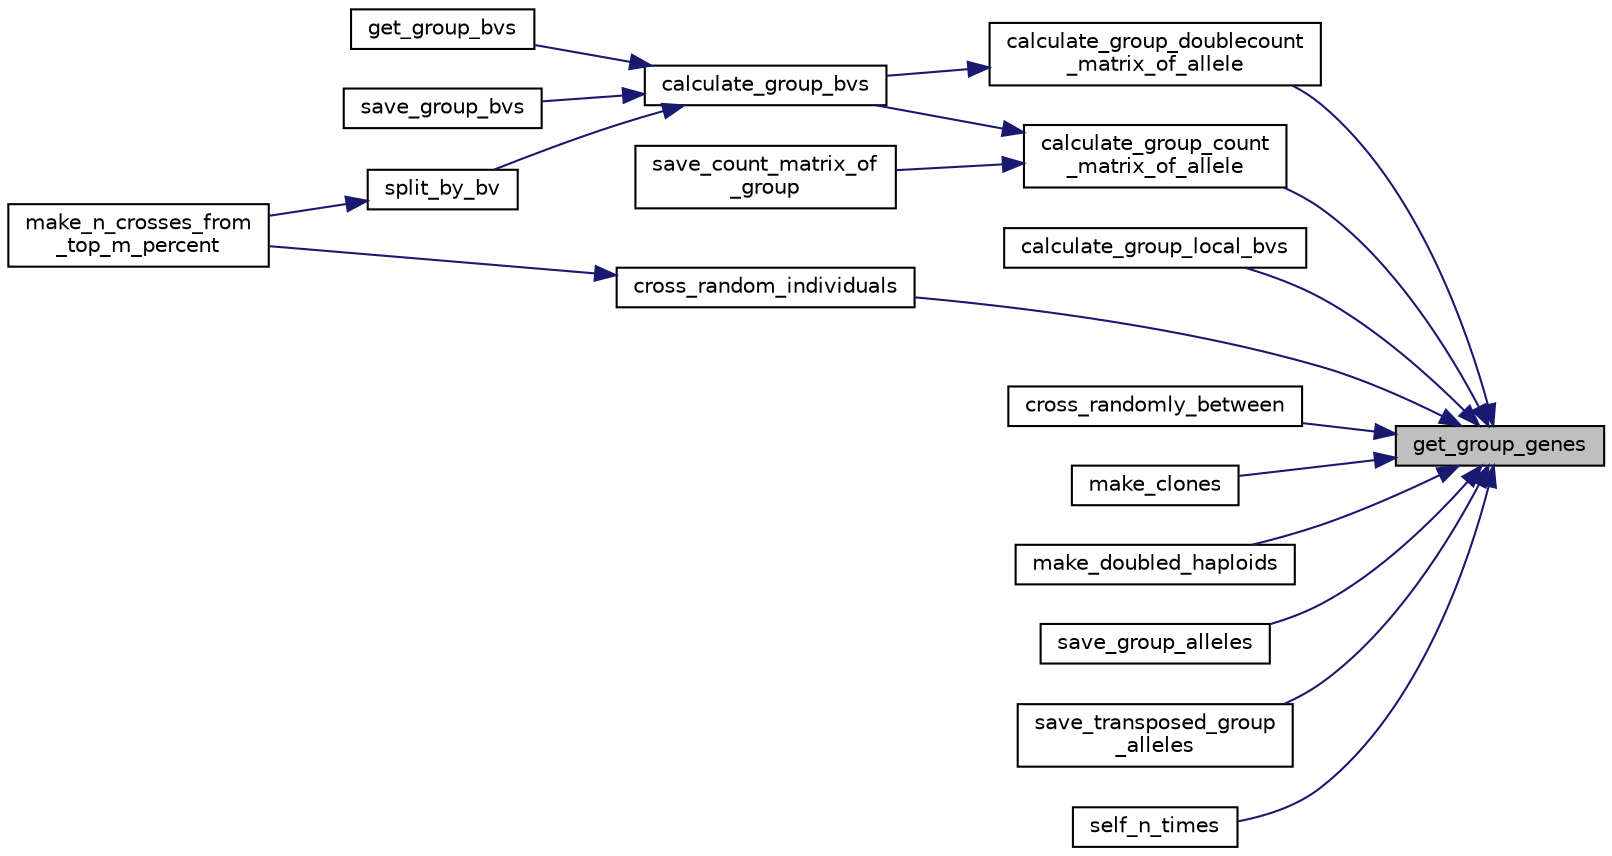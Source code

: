 digraph "get_group_genes"
{
 // LATEX_PDF_SIZE
  edge [fontname="Helvetica",fontsize="10",labelfontname="Helvetica",labelfontsize="10"];
  node [fontname="Helvetica",fontsize="10",shape=record];
  rankdir="RL";
  Node1 [label="get_group_genes",height=0.2,width=0.4,color="black", fillcolor="grey75", style="filled", fontcolor="black",tooltip="Gets a shallow copy of the genes/alleles of each member of the group."];
  Node1 -> Node2 [dir="back",color="midnightblue",fontsize="10",style="solid",fontname="Helvetica"];
  Node2 [label="calculate_group_count\l_matrix_of_allele",height=0.2,width=0.4,color="black", fillcolor="white", style="filled",URL="$group__calculators.html#gad86ea5492e6c1cf918d6449a9eb530de",tooltip="Calculates the number of times at each marker that a particular allele appears for each genotype in a..."];
  Node2 -> Node3 [dir="back",color="midnightblue",fontsize="10",style="solid",fontname="Helvetica"];
  Node3 [label="calculate_group_bvs",height=0.2,width=0.4,color="black", fillcolor="white", style="filled",URL="$group__calculators.html#ga7f80905718ac87e9da1c30a2cec77ea6",tooltip="Calculates the fitness metric/breeding value for each genotype in the AlleleMatrix in a certain group..."];
  Node3 -> Node4 [dir="back",color="midnightblue",fontsize="10",style="solid",fontname="Helvetica"];
  Node4 [label="get_group_bvs",height=0.2,width=0.4,color="black", fillcolor="white", style="filled",URL="$group__getters.html#ga5588ab0e42298444cc56d81cbd07790c",tooltip="Gets the breeding values/breeding values/fitnesses of each member of the group."];
  Node3 -> Node5 [dir="back",color="midnightblue",fontsize="10",style="solid",fontname="Helvetica"];
  Node5 [label="save_group_bvs",height=0.2,width=0.4,color="black", fillcolor="white", style="filled",URL="$group__savers.html#ga0da46978e8e546af5eb3b2635902a82b",tooltip="Print the breeding value of each genotype in a group to a file."];
  Node3 -> Node6 [dir="back",color="midnightblue",fontsize="10",style="solid",fontname="Helvetica"];
  Node6 [label="split_by_bv",height=0.2,width=0.4,color="black", fillcolor="white", style="filled",URL="$group__calculators.html#gae34db60faf62b898d0572ea6c039b96a",tooltip="Takes the top_n individuals in the group with the best breeding values/fitnesses and puts them in a n..."];
  Node6 -> Node7 [dir="back",color="midnightblue",fontsize="10",style="solid",fontname="Helvetica"];
  Node7 [label="make_n_crosses_from\l_top_m_percent",height=0.2,width=0.4,color="black", fillcolor="white", style="filled",URL="$group__crossers.html#ga68aca99a41527b019316c8243e6fc7a7",tooltip="Find the top m percent of a group and perform random crosses between those top individuals."];
  Node2 -> Node8 [dir="back",color="midnightblue",fontsize="10",style="solid",fontname="Helvetica"];
  Node8 [label="save_count_matrix_of\l_group",height=0.2,width=0.4,color="black", fillcolor="white", style="filled",URL="$group__savers.html#gab732ec2d648a6dc01444ef74f780fc70",tooltip="Print the number of copies of a particular allele at each marker of each genotype in a group to a fil..."];
  Node1 -> Node9 [dir="back",color="midnightblue",fontsize="10",style="solid",fontname="Helvetica"];
  Node9 [label="calculate_group_doublecount\l_matrix_of_allele",height=0.2,width=0.4,color="black", fillcolor="white", style="filled",URL="$group__calculators.html#ga0b2b686b9dde986b549f15d72fa4c919",tooltip="Calculates the number of times at each marker that two particular alleles appear for each genotype in..."];
  Node9 -> Node3 [dir="back",color="midnightblue",fontsize="10",style="solid",fontname="Helvetica"];
  Node1 -> Node10 [dir="back",color="midnightblue",fontsize="10",style="solid",fontname="Helvetica"];
  Node10 [label="calculate_group_local_bvs",height=0.2,width=0.4,color="black", fillcolor="white", style="filled",URL="$group__calculators.html#ga8fdd3011c2ce5228c8c8d6486533369b",tooltip="Given a set of blocks of markers in a file, for each genotype in a group, calculate the local fitness..."];
  Node1 -> Node11 [dir="back",color="midnightblue",fontsize="10",style="solid",fontname="Helvetica"];
  Node11 [label="cross_random_individuals",height=0.2,width=0.4,color="black", fillcolor="white", style="filled",URL="$group__crossers.html#gae66231fb141a76432d1211e2cf0baf25",tooltip="Performs random crosses among members of a group."];
  Node11 -> Node7 [dir="back",color="midnightblue",fontsize="10",style="solid",fontname="Helvetica"];
  Node1 -> Node12 [dir="back",color="midnightblue",fontsize="10",style="solid",fontname="Helvetica"];
  Node12 [label="cross_randomly_between",height=0.2,width=0.4,color="black", fillcolor="white", style="filled",URL="$group__crossers.html#ga3be2cb18d1c722b3a766a7a5663a8f0c",tooltip="Performs random crosses where the first parent comes from one group and the second from another."];
  Node1 -> Node13 [dir="back",color="midnightblue",fontsize="10",style="solid",fontname="Helvetica"];
  Node13 [label="make_clones",height=0.2,width=0.4,color="black", fillcolor="white", style="filled",URL="$group__crossers.html#gaa42e48ab06f9051e5ed6879409cbe2f4",tooltip="Creates an identical copy of each member of a group."];
  Node1 -> Node14 [dir="back",color="midnightblue",fontsize="10",style="solid",fontname="Helvetica"];
  Node14 [label="make_doubled_haploids",height=0.2,width=0.4,color="black", fillcolor="white", style="filled",URL="$group__crossers.html#gaf078d6bc1b5d4234a9b960e6132480aa",tooltip="Creates a doubled haploid from each member of a group."];
  Node1 -> Node15 [dir="back",color="midnightblue",fontsize="10",style="solid",fontname="Helvetica"];
  Node15 [label="save_group_alleles",height=0.2,width=0.4,color="black", fillcolor="white", style="filled",URL="$group__savers.html#ga9e43115d9ee4ac406c14161fc6ccb327",tooltip="Prints the genotypes of each individual in a given group to a file, with the following format."];
  Node1 -> Node16 [dir="back",color="midnightblue",fontsize="10",style="solid",fontname="Helvetica"];
  Node16 [label="save_transposed_group\l_alleles",height=0.2,width=0.4,color="black", fillcolor="white", style="filled",URL="$group__savers.html#ga0f53ee5421c91ca041a1b8d4603238b5",tooltip="Prints the genotypes of each individual in a given group to a file, with the following format."];
  Node1 -> Node17 [dir="back",color="midnightblue",fontsize="10",style="solid",fontname="Helvetica"];
  Node17 [label="self_n_times",height=0.2,width=0.4,color="black", fillcolor="white", style="filled",URL="$group__crossers.html#gadf5beb682ac15fa5a0176e480adc9d91",tooltip="Selfs each member of a group for a certain number of generations."];
}

